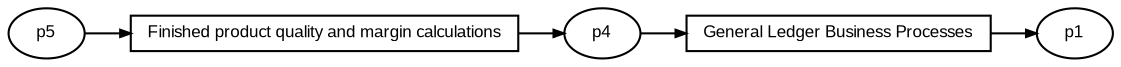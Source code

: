 digraph G {ranksep=".3"; fontsize="8"; remincross=true; margin="0.0,0.0"; fontname="Arial";rankdir="LR"; 
edge [arrowsize="0.5"];
node [height=".2",width=".2",fontname="Arial",fontsize="8"];
t0 [shape="box",label="Finished product quality and margin calculations"];
t1 [shape="box",label="General Ledger Business Processes"];
p0 [shape="oval",label="p5"];
p1 [shape="oval",label="p4"];
p2 [shape="oval",label="p1"];
p0 -> t0[label=""];
t1 -> p2[label=""];
t0 -> p1[label=""];
p1 -> t1[label=""];
}
